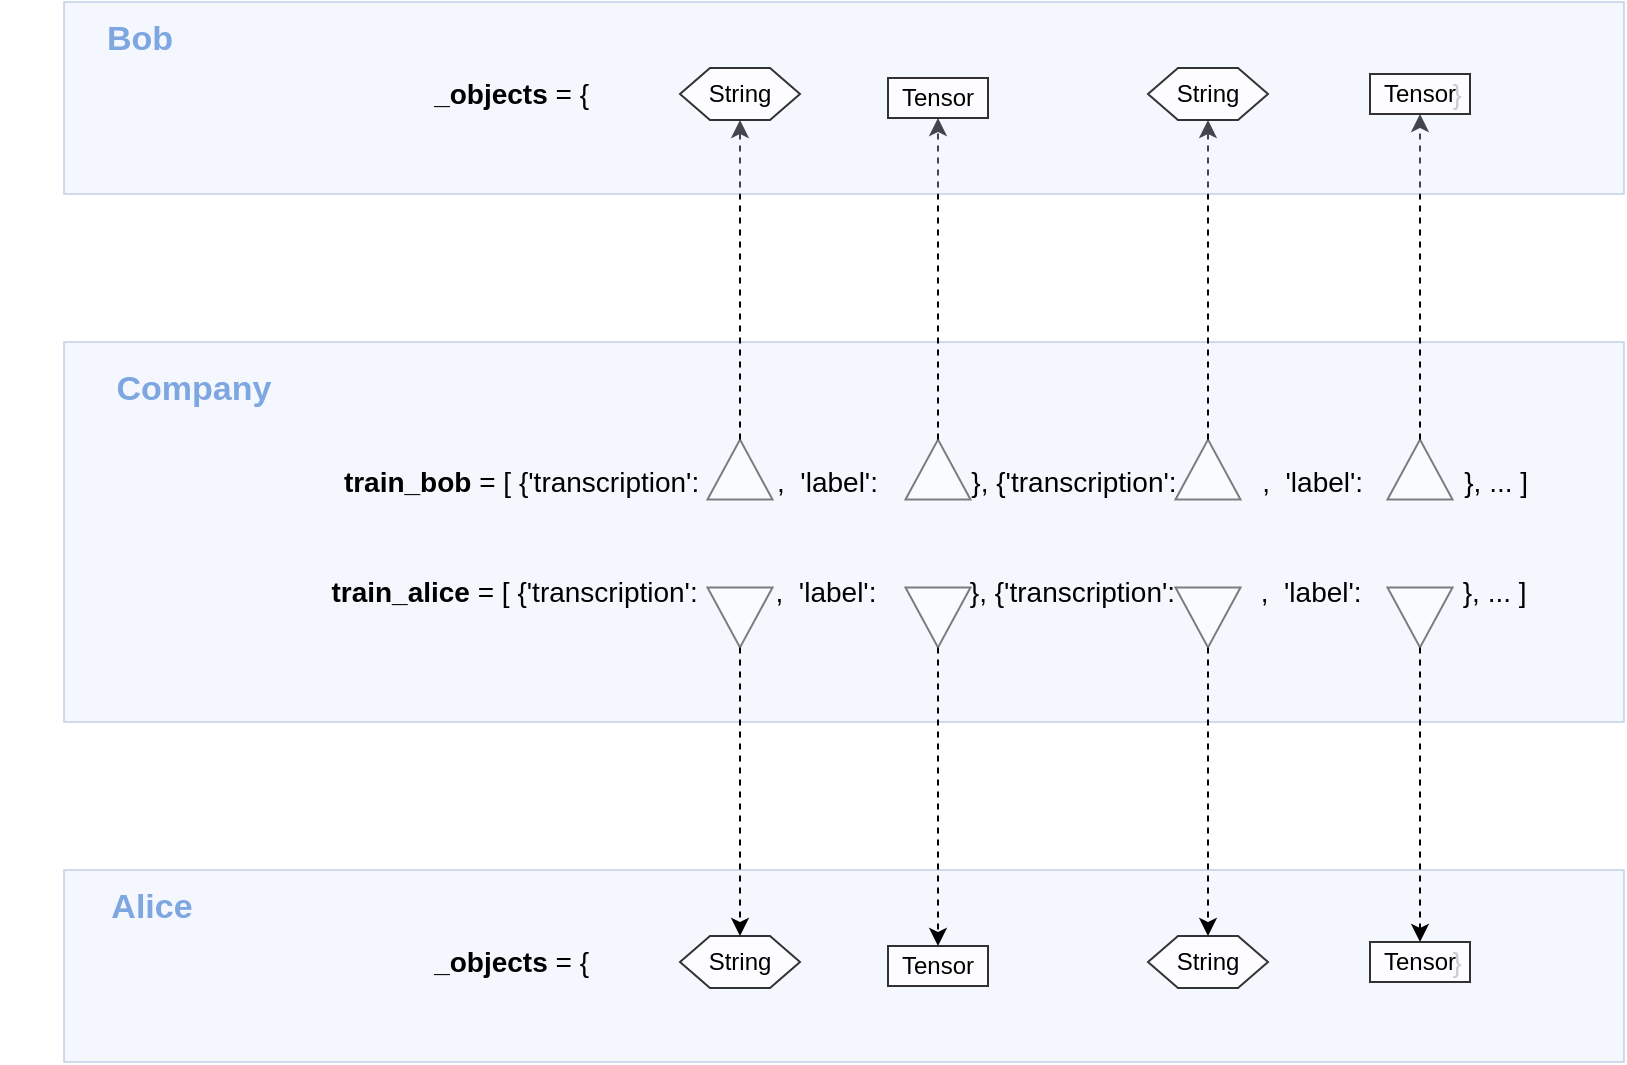 <mxfile version="13.1.1" type="device"><diagram id="I4UGLH3Y9fjI7Jb8MFnZ" name="Page-1"><mxGraphModel dx="774" dy="1563" grid="1" gridSize="10" guides="1" tooltips="1" connect="1" arrows="1" fold="1" page="1" pageScale="1" pageWidth="850" pageHeight="1100" math="0" shadow="0"><root><mxCell id="0"/><mxCell id="1" parent="0"/><mxCell id="G3fQJcWq_AhpTQ81fzsq-23" value="" style="rounded=0;whiteSpace=wrap;html=1;fillColor=#dae8fc;strokeColor=#6c8ebf;opacity=30;" parent="1" vertex="1"><mxGeometry x="220" y="30" width="780" height="190" as="geometry"/></mxCell><mxCell id="N_xaSNl7M8KycSNQjmvl-16" value="" style="rounded=0;whiteSpace=wrap;html=1;fillColor=#dae8fc;strokeColor=#6c8ebf;opacity=30;" parent="1" vertex="1"><mxGeometry x="220" y="294" width="780" height="96" as="geometry"/></mxCell><mxCell id="N_xaSNl7M8KycSNQjmvl-23" value="&lt;font style=&quot;font-size: 14px&quot;&gt;&lt;b&gt;_objects &lt;/b&gt;= {&amp;nbsp; &amp;nbsp; &amp;nbsp; &amp;nbsp; &amp;nbsp; &amp;nbsp; &amp;nbsp; &amp;nbsp; &amp;nbsp; &amp;nbsp; &amp;nbsp; &amp;nbsp; &amp;nbsp; &amp;nbsp; &amp;nbsp; &amp;nbsp; &amp;nbsp; &amp;nbsp; &amp;nbsp; &amp;nbsp; &amp;nbsp; &amp;nbsp; &amp;nbsp; &amp;nbsp; &amp;nbsp; &amp;nbsp; &amp;nbsp; &amp;nbsp; &amp;nbsp; &amp;nbsp; &amp;nbsp; &amp;nbsp; &amp;nbsp; &amp;nbsp; &amp;nbsp; &amp;nbsp; &amp;nbsp; &amp;nbsp; &amp;nbsp; &amp;nbsp; &amp;nbsp; &amp;nbsp; &amp;nbsp; &amp;nbsp; &amp;nbsp; &amp;nbsp; &amp;nbsp; &amp;nbsp; &amp;nbsp; &amp;nbsp; &amp;nbsp; &amp;nbsp; &amp;nbsp; &amp;nbsp; &amp;nbsp; &amp;nbsp;}&lt;/font&gt;" style="text;html=1;strokeColor=none;fillColor=none;align=center;verticalAlign=middle;whiteSpace=wrap;rounded=0;" parent="1" vertex="1"><mxGeometry x="342" y="330" width="640" height="20" as="geometry"/></mxCell><mxCell id="G3fQJcWq_AhpTQ81fzsq-24" value="&lt;font color=&quot;#7ea6e0&quot; size=&quot;1&quot;&gt;&lt;b style=&quot;font-size: 17px&quot;&gt;Company&lt;/b&gt;&lt;/font&gt;" style="text;html=1;strokeColor=none;fillColor=none;align=center;verticalAlign=middle;whiteSpace=wrap;rounded=0;opacity=30;" parent="1" vertex="1"><mxGeometry x="215" y="44" width="140" height="20" as="geometry"/></mxCell><mxCell id="N_xaSNl7M8KycSNQjmvl-38" style="edgeStyle=orthogonalEdgeStyle;rounded=0;orthogonalLoop=1;jettySize=auto;html=1;exitX=1;exitY=0.5;exitDx=0;exitDy=0;entryX=0.5;entryY=1;entryDx=0;entryDy=0;dashed=1;" parent="1" source="G3fQJcWq_AhpTQ81fzsq-48" target="N_xaSNl7M8KycSNQjmvl-31" edge="1"><mxGeometry relative="1" as="geometry"/></mxCell><mxCell id="G3fQJcWq_AhpTQ81fzsq-48" value="" style="triangle;whiteSpace=wrap;html=1;opacity=50;rotation=-90;" parent="1" vertex="1"><mxGeometry x="543" y="77.5" width="30" height="32.5" as="geometry"/></mxCell><mxCell id="G3fQJcWq_AhpTQ81fzsq-68" style="edgeStyle=none;rounded=0;orthogonalLoop=1;jettySize=auto;html=1;exitX=0.5;exitY=1;exitDx=0;exitDy=0;" parent="1" edge="1"><mxGeometry relative="1" as="geometry"><mxPoint x="570" y="620" as="targetPoint"/></mxGeometry></mxCell><mxCell id="N_xaSNl7M8KycSNQjmvl-3" value="&lt;font style=&quot;font-size: 14px&quot;&gt;&lt;b&gt;train_bob&lt;/b&gt; = [ {'transcription':&amp;nbsp; &amp;nbsp; &amp;nbsp; &amp;nbsp; &amp;nbsp; ,&amp;nbsp; 'label':&amp;nbsp; &amp;nbsp; &amp;nbsp; &amp;nbsp; &amp;nbsp; &amp;nbsp; }, {'transcription':&amp;nbsp; &amp;nbsp; &amp;nbsp; &amp;nbsp; &amp;nbsp; &amp;nbsp;,&amp;nbsp; 'label':&amp;nbsp; &amp;nbsp; &amp;nbsp; &amp;nbsp; &amp;nbsp; &amp;nbsp; &amp;nbsp;}, ... ]&lt;/font&gt;" style="text;html=1;strokeColor=none;fillColor=none;align=center;verticalAlign=middle;whiteSpace=wrap;rounded=0;" parent="1" vertex="1"><mxGeometry x="356" y="90" width="600" height="20" as="geometry"/></mxCell><mxCell id="N_xaSNl7M8KycSNQjmvl-37" style="edgeStyle=orthogonalEdgeStyle;rounded=0;orthogonalLoop=1;jettySize=auto;html=1;exitX=1;exitY=0.5;exitDx=0;exitDy=0;entryX=0.5;entryY=1;entryDx=0;entryDy=0;dashed=1;" parent="1" source="N_xaSNl7M8KycSNQjmvl-5" target="N_xaSNl7M8KycSNQjmvl-32" edge="1"><mxGeometry relative="1" as="geometry"/></mxCell><mxCell id="N_xaSNl7M8KycSNQjmvl-5" value="" style="triangle;whiteSpace=wrap;html=1;opacity=50;rotation=-90;" parent="1" vertex="1"><mxGeometry x="642" y="77.5" width="30" height="32.5" as="geometry"/></mxCell><mxCell id="N_xaSNl7M8KycSNQjmvl-36" style="edgeStyle=orthogonalEdgeStyle;rounded=0;orthogonalLoop=1;jettySize=auto;html=1;exitX=1;exitY=0.5;exitDx=0;exitDy=0;dashed=1;" parent="1" source="N_xaSNl7M8KycSNQjmvl-6" target="N_xaSNl7M8KycSNQjmvl-33" edge="1"><mxGeometry relative="1" as="geometry"/></mxCell><mxCell id="N_xaSNl7M8KycSNQjmvl-6" value="" style="triangle;whiteSpace=wrap;html=1;opacity=50;rotation=-90;" parent="1" vertex="1"><mxGeometry x="777" y="77.5" width="30" height="32.5" as="geometry"/></mxCell><mxCell id="N_xaSNl7M8KycSNQjmvl-35" style="edgeStyle=orthogonalEdgeStyle;rounded=0;orthogonalLoop=1;jettySize=auto;html=1;exitX=1;exitY=0.5;exitDx=0;exitDy=0;dashed=1;" parent="1" source="N_xaSNl7M8KycSNQjmvl-7" target="N_xaSNl7M8KycSNQjmvl-34" edge="1"><mxGeometry relative="1" as="geometry"/></mxCell><mxCell id="N_xaSNl7M8KycSNQjmvl-8" value="&lt;b style=&quot;font-size: 14px&quot;&gt;train_alice&lt;/b&gt;&lt;span style=&quot;font-size: 14px&quot;&gt;&amp;nbsp;= [ {'transcription':&amp;nbsp; &amp;nbsp; &amp;nbsp; &amp;nbsp; &amp;nbsp; ,&amp;nbsp; 'label':&amp;nbsp; &amp;nbsp; &amp;nbsp; &amp;nbsp; &amp;nbsp; &amp;nbsp; }, {'transcription':&amp;nbsp; &amp;nbsp; &amp;nbsp; &amp;nbsp; &amp;nbsp; &amp;nbsp;,&amp;nbsp; 'label':&amp;nbsp; &amp;nbsp; &amp;nbsp; &amp;nbsp; &amp;nbsp; &amp;nbsp; &amp;nbsp;}, ... ]&lt;/span&gt;" style="text;html=1;strokeColor=none;fillColor=none;align=center;verticalAlign=middle;whiteSpace=wrap;rounded=0;" parent="1" vertex="1"><mxGeometry x="347" y="145" width="611" height="20" as="geometry"/></mxCell><mxCell id="N_xaSNl7M8KycSNQjmvl-25" style="edgeStyle=orthogonalEdgeStyle;rounded=0;orthogonalLoop=1;jettySize=auto;html=1;exitX=1;exitY=0.5;exitDx=0;exitDy=0;entryX=0.5;entryY=0;entryDx=0;entryDy=0;dashed=1;" parent="1" source="N_xaSNl7M8KycSNQjmvl-9" target="N_xaSNl7M8KycSNQjmvl-18" edge="1"><mxGeometry relative="1" as="geometry"/></mxCell><mxCell id="N_xaSNl7M8KycSNQjmvl-9" value="" style="triangle;whiteSpace=wrap;html=1;opacity=50;rotation=90;" parent="1" vertex="1"><mxGeometry x="543" y="151.5" width="30" height="32.5" as="geometry"/></mxCell><mxCell id="N_xaSNl7M8KycSNQjmvl-27" style="edgeStyle=orthogonalEdgeStyle;rounded=0;orthogonalLoop=1;jettySize=auto;html=1;exitX=1;exitY=0.5;exitDx=0;exitDy=0;entryX=0.5;entryY=0;entryDx=0;entryDy=0;dashed=1;" parent="1" source="N_xaSNl7M8KycSNQjmvl-13" target="N_xaSNl7M8KycSNQjmvl-22" edge="1"><mxGeometry relative="1" as="geometry"/></mxCell><mxCell id="N_xaSNl7M8KycSNQjmvl-13" value="" style="triangle;whiteSpace=wrap;html=1;opacity=50;rotation=90;" parent="1" vertex="1"><mxGeometry x="883" y="151.5" width="30" height="32.5" as="geometry"/></mxCell><mxCell id="N_xaSNl7M8KycSNQjmvl-26" style="edgeStyle=orthogonalEdgeStyle;rounded=0;orthogonalLoop=1;jettySize=auto;html=1;exitX=1;exitY=0.5;exitDx=0;exitDy=0;entryX=0.5;entryY=0;entryDx=0;entryDy=0;dashed=1;" parent="1" source="N_xaSNl7M8KycSNQjmvl-14" target="N_xaSNl7M8KycSNQjmvl-20" edge="1"><mxGeometry relative="1" as="geometry"/></mxCell><mxCell id="N_xaSNl7M8KycSNQjmvl-14" value="" style="triangle;whiteSpace=wrap;html=1;opacity=50;rotation=90;" parent="1" vertex="1"><mxGeometry x="777" y="151.5" width="30" height="32.5" as="geometry"/></mxCell><mxCell id="N_xaSNl7M8KycSNQjmvl-24" style="edgeStyle=orthogonalEdgeStyle;rounded=0;orthogonalLoop=1;jettySize=auto;html=1;exitX=1;exitY=0.5;exitDx=0;exitDy=0;entryX=0.5;entryY=0;entryDx=0;entryDy=0;dashed=1;" parent="1" source="N_xaSNl7M8KycSNQjmvl-15" target="N_xaSNl7M8KycSNQjmvl-19" edge="1"><mxGeometry relative="1" as="geometry"/></mxCell><mxCell id="N_xaSNl7M8KycSNQjmvl-15" value="" style="triangle;whiteSpace=wrap;html=1;opacity=50;rotation=90;" parent="1" vertex="1"><mxGeometry x="642" y="151.5" width="30" height="32.5" as="geometry"/></mxCell><mxCell id="N_xaSNl7M8KycSNQjmvl-17" value="&lt;font color=&quot;#7ea6e0&quot; size=&quot;1&quot;&gt;&lt;b style=&quot;font-size: 17px&quot;&gt;Alice&lt;/b&gt;&lt;/font&gt;" style="text;html=1;strokeColor=none;fillColor=none;align=center;verticalAlign=middle;whiteSpace=wrap;rounded=0;opacity=30;" parent="1" vertex="1"><mxGeometry x="194" y="303" width="140" height="20" as="geometry"/></mxCell><mxCell id="N_xaSNl7M8KycSNQjmvl-18" value="String" style="shape=hexagon;perimeter=hexagonPerimeter2;whiteSpace=wrap;html=1;opacity=80;" parent="1" vertex="1"><mxGeometry x="528" y="327" width="60" height="26" as="geometry"/></mxCell><mxCell id="N_xaSNl7M8KycSNQjmvl-19" value="Tensor" style="rounded=0;whiteSpace=wrap;html=1;opacity=80;" parent="1" vertex="1"><mxGeometry x="632" y="332" width="50" height="20" as="geometry"/></mxCell><mxCell id="N_xaSNl7M8KycSNQjmvl-20" value="String" style="shape=hexagon;perimeter=hexagonPerimeter2;whiteSpace=wrap;html=1;opacity=80;" parent="1" vertex="1"><mxGeometry x="762" y="327" width="60" height="26" as="geometry"/></mxCell><mxCell id="N_xaSNl7M8KycSNQjmvl-22" value="Tensor" style="rounded=0;whiteSpace=wrap;html=1;opacity=80;" parent="1" vertex="1"><mxGeometry x="873" y="330" width="50" height="20" as="geometry"/></mxCell><mxCell id="N_xaSNl7M8KycSNQjmvl-28" value="" style="rounded=0;whiteSpace=wrap;html=1;fillColor=#dae8fc;strokeColor=#6c8ebf;opacity=30;" parent="1" vertex="1"><mxGeometry x="220" y="-140" width="780" height="96" as="geometry"/></mxCell><mxCell id="N_xaSNl7M8KycSNQjmvl-29" value="&lt;font style=&quot;font-size: 14px&quot;&gt;&lt;b&gt;_objects &lt;/b&gt;= {&amp;nbsp; &amp;nbsp; &amp;nbsp; &amp;nbsp; &amp;nbsp; &amp;nbsp; &amp;nbsp; &amp;nbsp; &amp;nbsp; &amp;nbsp; &amp;nbsp; &amp;nbsp; &amp;nbsp; &amp;nbsp; &amp;nbsp; &amp;nbsp; &amp;nbsp; &amp;nbsp; &amp;nbsp; &amp;nbsp; &amp;nbsp; &amp;nbsp; &amp;nbsp; &amp;nbsp; &amp;nbsp; &amp;nbsp; &amp;nbsp; &amp;nbsp; &amp;nbsp; &amp;nbsp; &amp;nbsp; &amp;nbsp; &amp;nbsp; &amp;nbsp; &amp;nbsp; &amp;nbsp; &amp;nbsp; &amp;nbsp; &amp;nbsp; &amp;nbsp; &amp;nbsp; &amp;nbsp; &amp;nbsp; &amp;nbsp; &amp;nbsp; &amp;nbsp; &amp;nbsp; &amp;nbsp; &amp;nbsp; &amp;nbsp; &amp;nbsp; &amp;nbsp; &amp;nbsp; &amp;nbsp; &amp;nbsp; &amp;nbsp;}&lt;/font&gt;" style="text;html=1;strokeColor=none;fillColor=none;align=center;verticalAlign=middle;whiteSpace=wrap;rounded=0;" parent="1" vertex="1"><mxGeometry x="342" y="-104" width="640" height="20" as="geometry"/></mxCell><mxCell id="N_xaSNl7M8KycSNQjmvl-30" value="&lt;font color=&quot;#7ea6e0&quot; size=&quot;1&quot;&gt;&lt;b style=&quot;font-size: 17px&quot;&gt;Bob&lt;/b&gt;&lt;/font&gt;" style="text;html=1;strokeColor=none;fillColor=none;align=center;verticalAlign=middle;whiteSpace=wrap;rounded=0;opacity=30;" parent="1" vertex="1"><mxGeometry x="188" y="-131" width="140" height="20" as="geometry"/></mxCell><mxCell id="N_xaSNl7M8KycSNQjmvl-31" value="String" style="shape=hexagon;perimeter=hexagonPerimeter2;whiteSpace=wrap;html=1;opacity=80;" parent="1" vertex="1"><mxGeometry x="528" y="-107" width="60" height="26" as="geometry"/></mxCell><mxCell id="N_xaSNl7M8KycSNQjmvl-32" value="Tensor" style="rounded=0;whiteSpace=wrap;html=1;opacity=80;" parent="1" vertex="1"><mxGeometry x="632" y="-102" width="50" height="20" as="geometry"/></mxCell><mxCell id="N_xaSNl7M8KycSNQjmvl-33" value="String" style="shape=hexagon;perimeter=hexagonPerimeter2;whiteSpace=wrap;html=1;opacity=80;" parent="1" vertex="1"><mxGeometry x="762" y="-107" width="60" height="26" as="geometry"/></mxCell><mxCell id="N_xaSNl7M8KycSNQjmvl-34" value="Tensor" style="rounded=0;whiteSpace=wrap;html=1;opacity=80;" parent="1" vertex="1"><mxGeometry x="873" y="-104" width="50" height="20" as="geometry"/></mxCell><mxCell id="N_xaSNl7M8KycSNQjmvl-7" value="" style="triangle;whiteSpace=wrap;html=1;opacity=50;rotation=-90;" parent="1" vertex="1"><mxGeometry x="883" y="77.5" width="30" height="32.5" as="geometry"/></mxCell></root></mxGraphModel></diagram></mxfile>